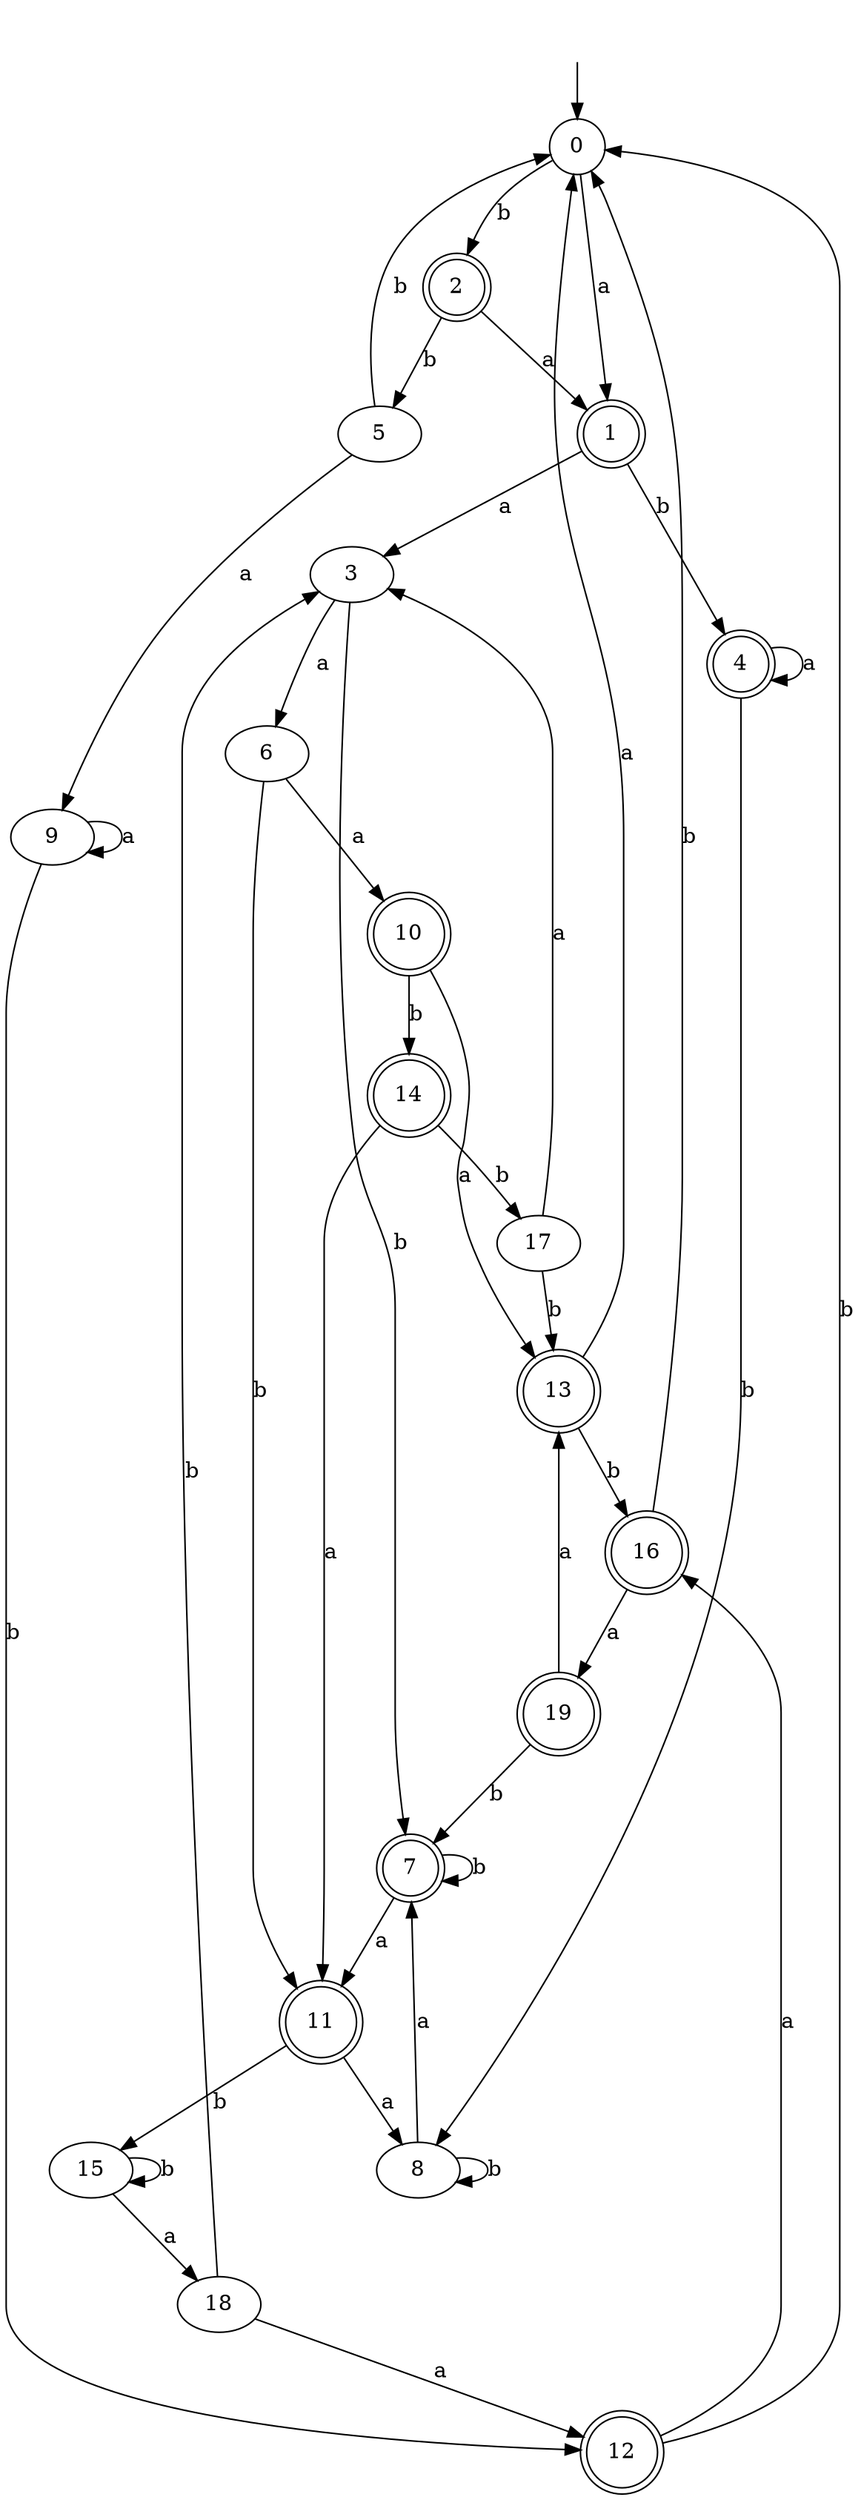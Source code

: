 digraph RandomDFA {
  __start0 [label="", shape=none];
  __start0 -> 0 [label=""];
  0 [shape=circle]
  0 -> 1 [label="a"]
  0 -> 2 [label="b"]
  1 [shape=doublecircle]
  1 -> 3 [label="a"]
  1 -> 4 [label="b"]
  2 [shape=doublecircle]
  2 -> 1 [label="a"]
  2 -> 5 [label="b"]
  3
  3 -> 6 [label="a"]
  3 -> 7 [label="b"]
  4 [shape=doublecircle]
  4 -> 4 [label="a"]
  4 -> 8 [label="b"]
  5
  5 -> 9 [label="a"]
  5 -> 0 [label="b"]
  6
  6 -> 10 [label="a"]
  6 -> 11 [label="b"]
  7 [shape=doublecircle]
  7 -> 11 [label="a"]
  7 -> 7 [label="b"]
  8
  8 -> 7 [label="a"]
  8 -> 8 [label="b"]
  9
  9 -> 9 [label="a"]
  9 -> 12 [label="b"]
  10 [shape=doublecircle]
  10 -> 13 [label="a"]
  10 -> 14 [label="b"]
  11 [shape=doublecircle]
  11 -> 8 [label="a"]
  11 -> 15 [label="b"]
  12 [shape=doublecircle]
  12 -> 16 [label="a"]
  12 -> 0 [label="b"]
  13 [shape=doublecircle]
  13 -> 0 [label="a"]
  13 -> 16 [label="b"]
  14 [shape=doublecircle]
  14 -> 11 [label="a"]
  14 -> 17 [label="b"]
  15
  15 -> 18 [label="a"]
  15 -> 15 [label="b"]
  16 [shape=doublecircle]
  16 -> 19 [label="a"]
  16 -> 0 [label="b"]
  17
  17 -> 3 [label="a"]
  17 -> 13 [label="b"]
  18
  18 -> 12 [label="a"]
  18 -> 3 [label="b"]
  19 [shape=doublecircle]
  19 -> 13 [label="a"]
  19 -> 7 [label="b"]
}
